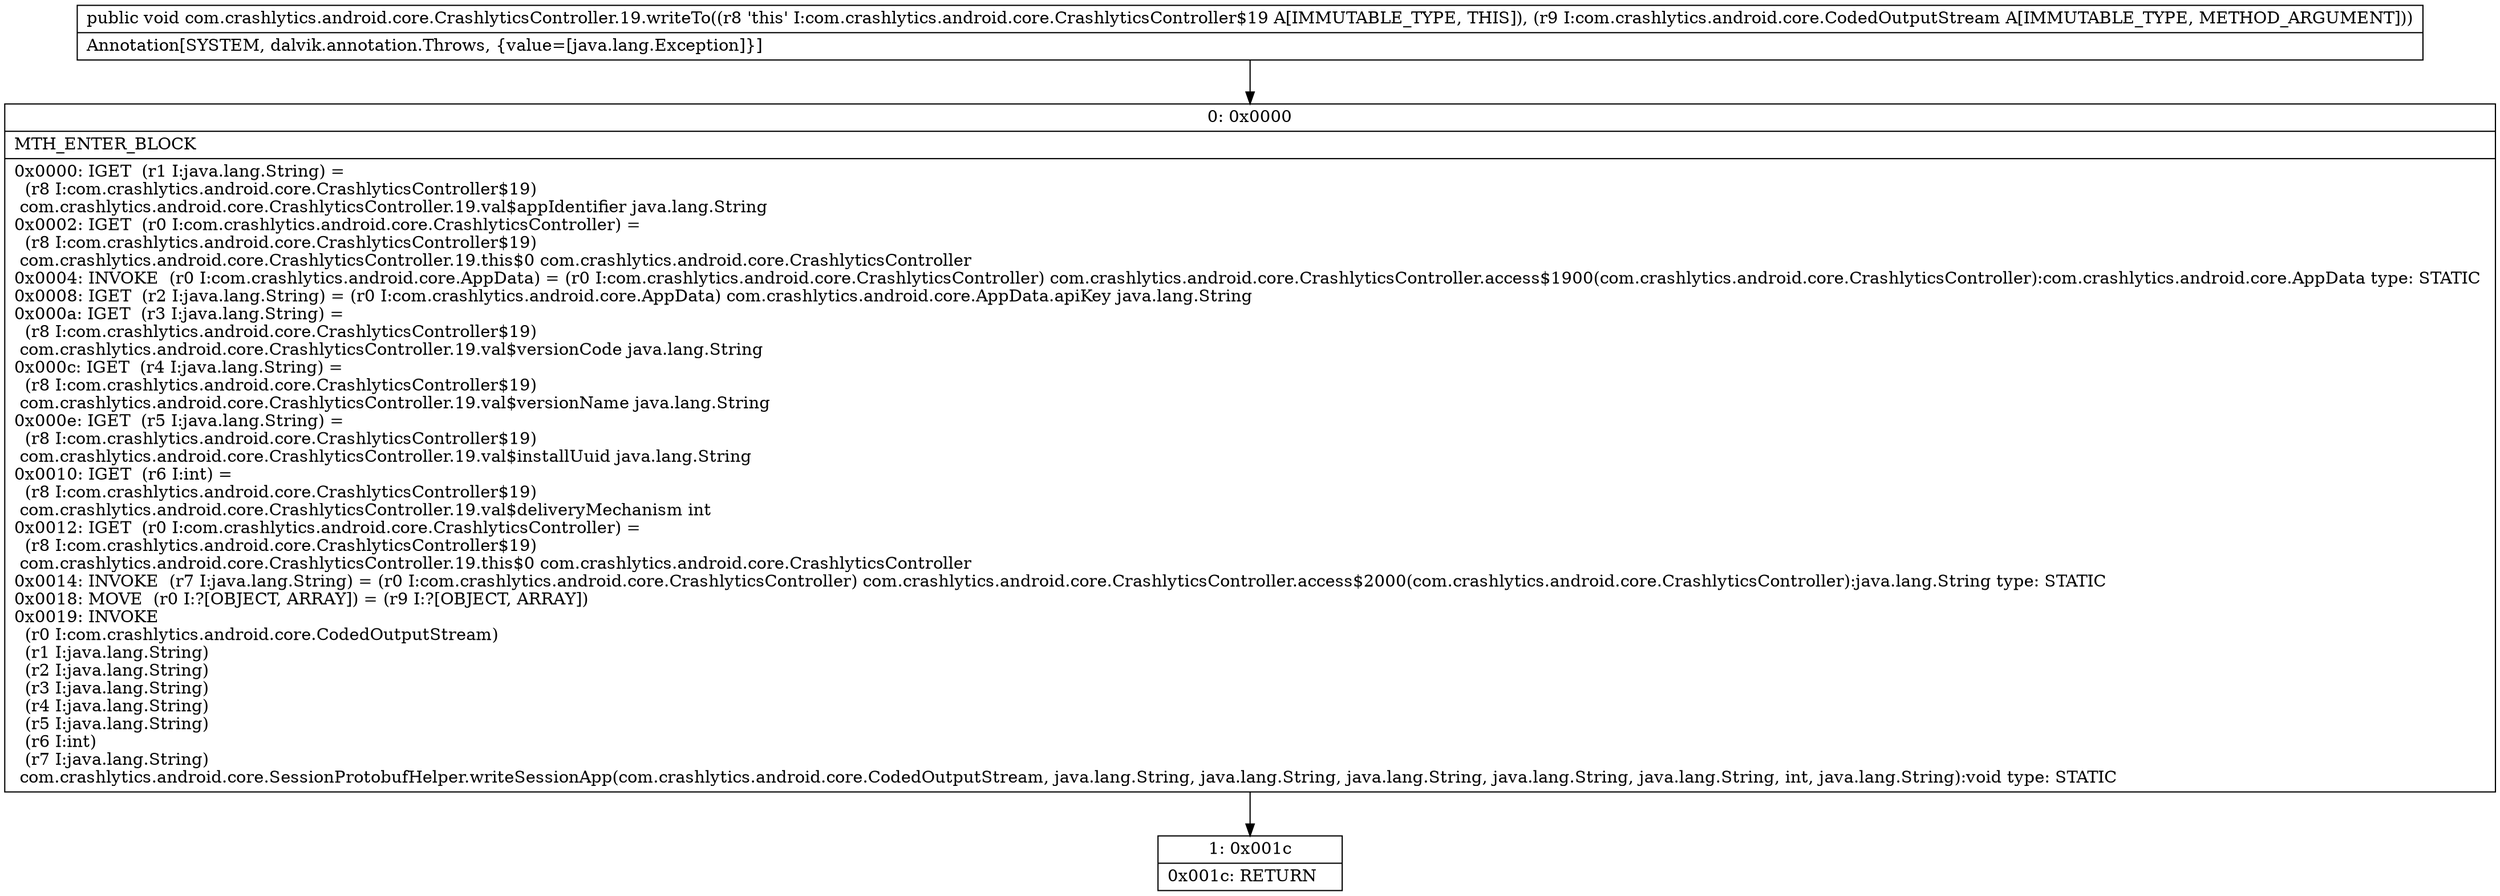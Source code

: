digraph "CFG forcom.crashlytics.android.core.CrashlyticsController.19.writeTo(Lcom\/crashlytics\/android\/core\/CodedOutputStream;)V" {
Node_0 [shape=record,label="{0\:\ 0x0000|MTH_ENTER_BLOCK\l|0x0000: IGET  (r1 I:java.lang.String) = \l  (r8 I:com.crashlytics.android.core.CrashlyticsController$19)\l com.crashlytics.android.core.CrashlyticsController.19.val$appIdentifier java.lang.String \l0x0002: IGET  (r0 I:com.crashlytics.android.core.CrashlyticsController) = \l  (r8 I:com.crashlytics.android.core.CrashlyticsController$19)\l com.crashlytics.android.core.CrashlyticsController.19.this$0 com.crashlytics.android.core.CrashlyticsController \l0x0004: INVOKE  (r0 I:com.crashlytics.android.core.AppData) = (r0 I:com.crashlytics.android.core.CrashlyticsController) com.crashlytics.android.core.CrashlyticsController.access$1900(com.crashlytics.android.core.CrashlyticsController):com.crashlytics.android.core.AppData type: STATIC \l0x0008: IGET  (r2 I:java.lang.String) = (r0 I:com.crashlytics.android.core.AppData) com.crashlytics.android.core.AppData.apiKey java.lang.String \l0x000a: IGET  (r3 I:java.lang.String) = \l  (r8 I:com.crashlytics.android.core.CrashlyticsController$19)\l com.crashlytics.android.core.CrashlyticsController.19.val$versionCode java.lang.String \l0x000c: IGET  (r4 I:java.lang.String) = \l  (r8 I:com.crashlytics.android.core.CrashlyticsController$19)\l com.crashlytics.android.core.CrashlyticsController.19.val$versionName java.lang.String \l0x000e: IGET  (r5 I:java.lang.String) = \l  (r8 I:com.crashlytics.android.core.CrashlyticsController$19)\l com.crashlytics.android.core.CrashlyticsController.19.val$installUuid java.lang.String \l0x0010: IGET  (r6 I:int) = \l  (r8 I:com.crashlytics.android.core.CrashlyticsController$19)\l com.crashlytics.android.core.CrashlyticsController.19.val$deliveryMechanism int \l0x0012: IGET  (r0 I:com.crashlytics.android.core.CrashlyticsController) = \l  (r8 I:com.crashlytics.android.core.CrashlyticsController$19)\l com.crashlytics.android.core.CrashlyticsController.19.this$0 com.crashlytics.android.core.CrashlyticsController \l0x0014: INVOKE  (r7 I:java.lang.String) = (r0 I:com.crashlytics.android.core.CrashlyticsController) com.crashlytics.android.core.CrashlyticsController.access$2000(com.crashlytics.android.core.CrashlyticsController):java.lang.String type: STATIC \l0x0018: MOVE  (r0 I:?[OBJECT, ARRAY]) = (r9 I:?[OBJECT, ARRAY]) \l0x0019: INVOKE  \l  (r0 I:com.crashlytics.android.core.CodedOutputStream)\l  (r1 I:java.lang.String)\l  (r2 I:java.lang.String)\l  (r3 I:java.lang.String)\l  (r4 I:java.lang.String)\l  (r5 I:java.lang.String)\l  (r6 I:int)\l  (r7 I:java.lang.String)\l com.crashlytics.android.core.SessionProtobufHelper.writeSessionApp(com.crashlytics.android.core.CodedOutputStream, java.lang.String, java.lang.String, java.lang.String, java.lang.String, java.lang.String, int, java.lang.String):void type: STATIC \l}"];
Node_1 [shape=record,label="{1\:\ 0x001c|0x001c: RETURN   \l}"];
MethodNode[shape=record,label="{public void com.crashlytics.android.core.CrashlyticsController.19.writeTo((r8 'this' I:com.crashlytics.android.core.CrashlyticsController$19 A[IMMUTABLE_TYPE, THIS]), (r9 I:com.crashlytics.android.core.CodedOutputStream A[IMMUTABLE_TYPE, METHOD_ARGUMENT]))  | Annotation[SYSTEM, dalvik.annotation.Throws, \{value=[java.lang.Exception]\}]\l}"];
MethodNode -> Node_0;
Node_0 -> Node_1;
}


